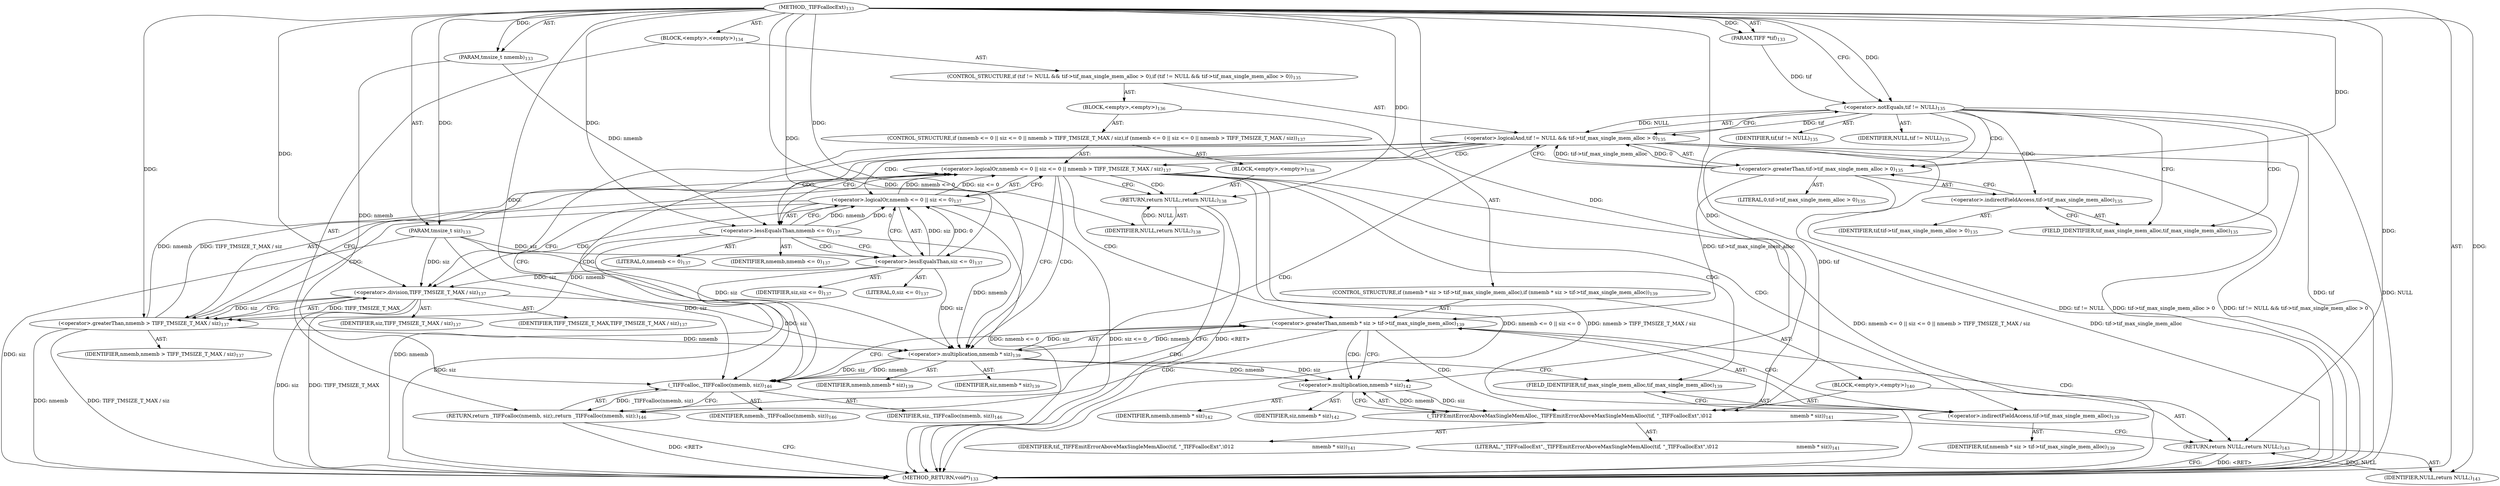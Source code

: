 digraph "_TIFFcallocExt" {  
"212" [label = <(METHOD,_TIFFcallocExt)<SUB>133</SUB>> ]
"213" [label = <(PARAM,TIFF *tif)<SUB>133</SUB>> ]
"214" [label = <(PARAM,tmsize_t nmemb)<SUB>133</SUB>> ]
"215" [label = <(PARAM,tmsize_t siz)<SUB>133</SUB>> ]
"216" [label = <(BLOCK,&lt;empty&gt;,&lt;empty&gt;)<SUB>134</SUB>> ]
"217" [label = <(CONTROL_STRUCTURE,if (tif != NULL &amp;&amp; tif-&gt;tif_max_single_mem_alloc &gt; 0),if (tif != NULL &amp;&amp; tif-&gt;tif_max_single_mem_alloc &gt; 0))<SUB>135</SUB>> ]
"218" [label = <(&lt;operator&gt;.logicalAnd,tif != NULL &amp;&amp; tif-&gt;tif_max_single_mem_alloc &gt; 0)<SUB>135</SUB>> ]
"219" [label = <(&lt;operator&gt;.notEquals,tif != NULL)<SUB>135</SUB>> ]
"220" [label = <(IDENTIFIER,tif,tif != NULL)<SUB>135</SUB>> ]
"221" [label = <(IDENTIFIER,NULL,tif != NULL)<SUB>135</SUB>> ]
"222" [label = <(&lt;operator&gt;.greaterThan,tif-&gt;tif_max_single_mem_alloc &gt; 0)<SUB>135</SUB>> ]
"223" [label = <(&lt;operator&gt;.indirectFieldAccess,tif-&gt;tif_max_single_mem_alloc)<SUB>135</SUB>> ]
"224" [label = <(IDENTIFIER,tif,tif-&gt;tif_max_single_mem_alloc &gt; 0)<SUB>135</SUB>> ]
"225" [label = <(FIELD_IDENTIFIER,tif_max_single_mem_alloc,tif_max_single_mem_alloc)<SUB>135</SUB>> ]
"226" [label = <(LITERAL,0,tif-&gt;tif_max_single_mem_alloc &gt; 0)<SUB>135</SUB>> ]
"227" [label = <(BLOCK,&lt;empty&gt;,&lt;empty&gt;)<SUB>136</SUB>> ]
"228" [label = <(CONTROL_STRUCTURE,if (nmemb &lt;= 0 || siz &lt;= 0 || nmemb &gt; TIFF_TMSIZE_T_MAX / siz),if (nmemb &lt;= 0 || siz &lt;= 0 || nmemb &gt; TIFF_TMSIZE_T_MAX / siz))<SUB>137</SUB>> ]
"229" [label = <(&lt;operator&gt;.logicalOr,nmemb &lt;= 0 || siz &lt;= 0 || nmemb &gt; TIFF_TMSIZE_T_MAX / siz)<SUB>137</SUB>> ]
"230" [label = <(&lt;operator&gt;.logicalOr,nmemb &lt;= 0 || siz &lt;= 0)<SUB>137</SUB>> ]
"231" [label = <(&lt;operator&gt;.lessEqualsThan,nmemb &lt;= 0)<SUB>137</SUB>> ]
"232" [label = <(IDENTIFIER,nmemb,nmemb &lt;= 0)<SUB>137</SUB>> ]
"233" [label = <(LITERAL,0,nmemb &lt;= 0)<SUB>137</SUB>> ]
"234" [label = <(&lt;operator&gt;.lessEqualsThan,siz &lt;= 0)<SUB>137</SUB>> ]
"235" [label = <(IDENTIFIER,siz,siz &lt;= 0)<SUB>137</SUB>> ]
"236" [label = <(LITERAL,0,siz &lt;= 0)<SUB>137</SUB>> ]
"237" [label = <(&lt;operator&gt;.greaterThan,nmemb &gt; TIFF_TMSIZE_T_MAX / siz)<SUB>137</SUB>> ]
"238" [label = <(IDENTIFIER,nmemb,nmemb &gt; TIFF_TMSIZE_T_MAX / siz)<SUB>137</SUB>> ]
"239" [label = <(&lt;operator&gt;.division,TIFF_TMSIZE_T_MAX / siz)<SUB>137</SUB>> ]
"240" [label = <(IDENTIFIER,TIFF_TMSIZE_T_MAX,TIFF_TMSIZE_T_MAX / siz)<SUB>137</SUB>> ]
"241" [label = <(IDENTIFIER,siz,TIFF_TMSIZE_T_MAX / siz)<SUB>137</SUB>> ]
"242" [label = <(BLOCK,&lt;empty&gt;,&lt;empty&gt;)<SUB>138</SUB>> ]
"243" [label = <(RETURN,return NULL;,return NULL;)<SUB>138</SUB>> ]
"244" [label = <(IDENTIFIER,NULL,return NULL;)<SUB>138</SUB>> ]
"245" [label = <(CONTROL_STRUCTURE,if (nmemb * siz &gt; tif-&gt;tif_max_single_mem_alloc),if (nmemb * siz &gt; tif-&gt;tif_max_single_mem_alloc))<SUB>139</SUB>> ]
"246" [label = <(&lt;operator&gt;.greaterThan,nmemb * siz &gt; tif-&gt;tif_max_single_mem_alloc)<SUB>139</SUB>> ]
"247" [label = <(&lt;operator&gt;.multiplication,nmemb * siz)<SUB>139</SUB>> ]
"248" [label = <(IDENTIFIER,nmemb,nmemb * siz)<SUB>139</SUB>> ]
"249" [label = <(IDENTIFIER,siz,nmemb * siz)<SUB>139</SUB>> ]
"250" [label = <(&lt;operator&gt;.indirectFieldAccess,tif-&gt;tif_max_single_mem_alloc)<SUB>139</SUB>> ]
"251" [label = <(IDENTIFIER,tif,nmemb * siz &gt; tif-&gt;tif_max_single_mem_alloc)<SUB>139</SUB>> ]
"252" [label = <(FIELD_IDENTIFIER,tif_max_single_mem_alloc,tif_max_single_mem_alloc)<SUB>139</SUB>> ]
"253" [label = <(BLOCK,&lt;empty&gt;,&lt;empty&gt;)<SUB>140</SUB>> ]
"254" [label = <(_TIFFEmitErrorAboveMaxSingleMemAlloc,_TIFFEmitErrorAboveMaxSingleMemAlloc(tif, &quot;_TIFFcallocExt&quot;,\012                                                 nmemb * siz))<SUB>141</SUB>> ]
"255" [label = <(IDENTIFIER,tif,_TIFFEmitErrorAboveMaxSingleMemAlloc(tif, &quot;_TIFFcallocExt&quot;,\012                                                 nmemb * siz))<SUB>141</SUB>> ]
"256" [label = <(LITERAL,&quot;_TIFFcallocExt&quot;,_TIFFEmitErrorAboveMaxSingleMemAlloc(tif, &quot;_TIFFcallocExt&quot;,\012                                                 nmemb * siz))<SUB>141</SUB>> ]
"257" [label = <(&lt;operator&gt;.multiplication,nmemb * siz)<SUB>142</SUB>> ]
"258" [label = <(IDENTIFIER,nmemb,nmemb * siz)<SUB>142</SUB>> ]
"259" [label = <(IDENTIFIER,siz,nmemb * siz)<SUB>142</SUB>> ]
"260" [label = <(RETURN,return NULL;,return NULL;)<SUB>143</SUB>> ]
"261" [label = <(IDENTIFIER,NULL,return NULL;)<SUB>143</SUB>> ]
"262" [label = <(RETURN,return _TIFFcalloc(nmemb, siz);,return _TIFFcalloc(nmemb, siz);)<SUB>146</SUB>> ]
"263" [label = <(_TIFFcalloc,_TIFFcalloc(nmemb, siz))<SUB>146</SUB>> ]
"264" [label = <(IDENTIFIER,nmemb,_TIFFcalloc(nmemb, siz))<SUB>146</SUB>> ]
"265" [label = <(IDENTIFIER,siz,_TIFFcalloc(nmemb, siz))<SUB>146</SUB>> ]
"266" [label = <(METHOD_RETURN,void*)<SUB>133</SUB>> ]
  "212" -> "213"  [ label = "AST: "] 
  "212" -> "214"  [ label = "AST: "] 
  "212" -> "215"  [ label = "AST: "] 
  "212" -> "216"  [ label = "AST: "] 
  "212" -> "266"  [ label = "AST: "] 
  "216" -> "217"  [ label = "AST: "] 
  "216" -> "262"  [ label = "AST: "] 
  "217" -> "218"  [ label = "AST: "] 
  "217" -> "227"  [ label = "AST: "] 
  "218" -> "219"  [ label = "AST: "] 
  "218" -> "222"  [ label = "AST: "] 
  "219" -> "220"  [ label = "AST: "] 
  "219" -> "221"  [ label = "AST: "] 
  "222" -> "223"  [ label = "AST: "] 
  "222" -> "226"  [ label = "AST: "] 
  "223" -> "224"  [ label = "AST: "] 
  "223" -> "225"  [ label = "AST: "] 
  "227" -> "228"  [ label = "AST: "] 
  "227" -> "245"  [ label = "AST: "] 
  "228" -> "229"  [ label = "AST: "] 
  "228" -> "242"  [ label = "AST: "] 
  "229" -> "230"  [ label = "AST: "] 
  "229" -> "237"  [ label = "AST: "] 
  "230" -> "231"  [ label = "AST: "] 
  "230" -> "234"  [ label = "AST: "] 
  "231" -> "232"  [ label = "AST: "] 
  "231" -> "233"  [ label = "AST: "] 
  "234" -> "235"  [ label = "AST: "] 
  "234" -> "236"  [ label = "AST: "] 
  "237" -> "238"  [ label = "AST: "] 
  "237" -> "239"  [ label = "AST: "] 
  "239" -> "240"  [ label = "AST: "] 
  "239" -> "241"  [ label = "AST: "] 
  "242" -> "243"  [ label = "AST: "] 
  "243" -> "244"  [ label = "AST: "] 
  "245" -> "246"  [ label = "AST: "] 
  "245" -> "253"  [ label = "AST: "] 
  "246" -> "247"  [ label = "AST: "] 
  "246" -> "250"  [ label = "AST: "] 
  "247" -> "248"  [ label = "AST: "] 
  "247" -> "249"  [ label = "AST: "] 
  "250" -> "251"  [ label = "AST: "] 
  "250" -> "252"  [ label = "AST: "] 
  "253" -> "254"  [ label = "AST: "] 
  "253" -> "260"  [ label = "AST: "] 
  "254" -> "255"  [ label = "AST: "] 
  "254" -> "256"  [ label = "AST: "] 
  "254" -> "257"  [ label = "AST: "] 
  "257" -> "258"  [ label = "AST: "] 
  "257" -> "259"  [ label = "AST: "] 
  "260" -> "261"  [ label = "AST: "] 
  "262" -> "263"  [ label = "AST: "] 
  "263" -> "264"  [ label = "AST: "] 
  "263" -> "265"  [ label = "AST: "] 
  "262" -> "266"  [ label = "CFG: "] 
  "218" -> "231"  [ label = "CFG: "] 
  "218" -> "263"  [ label = "CFG: "] 
  "263" -> "262"  [ label = "CFG: "] 
  "219" -> "218"  [ label = "CFG: "] 
  "219" -> "225"  [ label = "CFG: "] 
  "222" -> "218"  [ label = "CFG: "] 
  "223" -> "222"  [ label = "CFG: "] 
  "229" -> "243"  [ label = "CFG: "] 
  "229" -> "247"  [ label = "CFG: "] 
  "246" -> "257"  [ label = "CFG: "] 
  "246" -> "263"  [ label = "CFG: "] 
  "225" -> "223"  [ label = "CFG: "] 
  "230" -> "229"  [ label = "CFG: "] 
  "230" -> "239"  [ label = "CFG: "] 
  "237" -> "229"  [ label = "CFG: "] 
  "243" -> "266"  [ label = "CFG: "] 
  "247" -> "252"  [ label = "CFG: "] 
  "250" -> "246"  [ label = "CFG: "] 
  "254" -> "260"  [ label = "CFG: "] 
  "260" -> "266"  [ label = "CFG: "] 
  "231" -> "230"  [ label = "CFG: "] 
  "231" -> "234"  [ label = "CFG: "] 
  "234" -> "230"  [ label = "CFG: "] 
  "239" -> "237"  [ label = "CFG: "] 
  "252" -> "250"  [ label = "CFG: "] 
  "257" -> "254"  [ label = "CFG: "] 
  "212" -> "219"  [ label = "CFG: "] 
  "260" -> "266"  [ label = "DDG: &lt;RET&gt;"] 
  "262" -> "266"  [ label = "DDG: &lt;RET&gt;"] 
  "243" -> "266"  [ label = "DDG: &lt;RET&gt;"] 
  "215" -> "266"  [ label = "DDG: siz"] 
  "219" -> "266"  [ label = "DDG: tif"] 
  "218" -> "266"  [ label = "DDG: tif != NULL"] 
  "222" -> "266"  [ label = "DDG: tif-&gt;tif_max_single_mem_alloc"] 
  "218" -> "266"  [ label = "DDG: tif-&gt;tif_max_single_mem_alloc &gt; 0"] 
  "218" -> "266"  [ label = "DDG: tif != NULL &amp;&amp; tif-&gt;tif_max_single_mem_alloc &gt; 0"] 
  "231" -> "266"  [ label = "DDG: nmemb"] 
  "230" -> "266"  [ label = "DDG: nmemb &lt;= 0"] 
  "234" -> "266"  [ label = "DDG: siz"] 
  "230" -> "266"  [ label = "DDG: siz &lt;= 0"] 
  "229" -> "266"  [ label = "DDG: nmemb &lt;= 0 || siz &lt;= 0"] 
  "237" -> "266"  [ label = "DDG: nmemb"] 
  "239" -> "266"  [ label = "DDG: siz"] 
  "237" -> "266"  [ label = "DDG: TIFF_TMSIZE_T_MAX / siz"] 
  "229" -> "266"  [ label = "DDG: nmemb &gt; TIFF_TMSIZE_T_MAX / siz"] 
  "229" -> "266"  [ label = "DDG: nmemb &lt;= 0 || siz &lt;= 0 || nmemb &gt; TIFF_TMSIZE_T_MAX / siz"] 
  "239" -> "266"  [ label = "DDG: TIFF_TMSIZE_T_MAX"] 
  "219" -> "266"  [ label = "DDG: NULL"] 
  "212" -> "213"  [ label = "DDG: "] 
  "212" -> "214"  [ label = "DDG: "] 
  "212" -> "215"  [ label = "DDG: "] 
  "263" -> "262"  [ label = "DDG: _TIFFcalloc(nmemb, siz)"] 
  "219" -> "218"  [ label = "DDG: tif"] 
  "219" -> "218"  [ label = "DDG: NULL"] 
  "222" -> "218"  [ label = "DDG: tif-&gt;tif_max_single_mem_alloc"] 
  "222" -> "218"  [ label = "DDG: 0"] 
  "247" -> "263"  [ label = "DDG: nmemb"] 
  "214" -> "263"  [ label = "DDG: nmemb"] 
  "212" -> "263"  [ label = "DDG: "] 
  "247" -> "263"  [ label = "DDG: siz"] 
  "215" -> "263"  [ label = "DDG: siz"] 
  "213" -> "219"  [ label = "DDG: tif"] 
  "212" -> "219"  [ label = "DDG: "] 
  "212" -> "222"  [ label = "DDG: "] 
  "230" -> "229"  [ label = "DDG: nmemb &lt;= 0"] 
  "230" -> "229"  [ label = "DDG: siz &lt;= 0"] 
  "237" -> "229"  [ label = "DDG: nmemb"] 
  "237" -> "229"  [ label = "DDG: TIFF_TMSIZE_T_MAX / siz"] 
  "244" -> "243"  [ label = "DDG: NULL"] 
  "212" -> "243"  [ label = "DDG: "] 
  "247" -> "246"  [ label = "DDG: nmemb"] 
  "247" -> "246"  [ label = "DDG: siz"] 
  "222" -> "246"  [ label = "DDG: tif-&gt;tif_max_single_mem_alloc"] 
  "261" -> "260"  [ label = "DDG: NULL"] 
  "212" -> "260"  [ label = "DDG: "] 
  "231" -> "230"  [ label = "DDG: nmemb"] 
  "231" -> "230"  [ label = "DDG: 0"] 
  "234" -> "230"  [ label = "DDG: siz"] 
  "234" -> "230"  [ label = "DDG: 0"] 
  "231" -> "237"  [ label = "DDG: nmemb"] 
  "212" -> "237"  [ label = "DDG: "] 
  "239" -> "237"  [ label = "DDG: TIFF_TMSIZE_T_MAX"] 
  "239" -> "237"  [ label = "DDG: siz"] 
  "212" -> "244"  [ label = "DDG: "] 
  "231" -> "247"  [ label = "DDG: nmemb"] 
  "237" -> "247"  [ label = "DDG: nmemb"] 
  "212" -> "247"  [ label = "DDG: "] 
  "234" -> "247"  [ label = "DDG: siz"] 
  "239" -> "247"  [ label = "DDG: siz"] 
  "215" -> "247"  [ label = "DDG: siz"] 
  "219" -> "254"  [ label = "DDG: tif"] 
  "212" -> "254"  [ label = "DDG: "] 
  "257" -> "254"  [ label = "DDG: nmemb"] 
  "257" -> "254"  [ label = "DDG: siz"] 
  "212" -> "261"  [ label = "DDG: "] 
  "214" -> "231"  [ label = "DDG: nmemb"] 
  "212" -> "231"  [ label = "DDG: "] 
  "215" -> "234"  [ label = "DDG: siz"] 
  "212" -> "234"  [ label = "DDG: "] 
  "212" -> "239"  [ label = "DDG: "] 
  "234" -> "239"  [ label = "DDG: siz"] 
  "215" -> "239"  [ label = "DDG: siz"] 
  "247" -> "257"  [ label = "DDG: nmemb"] 
  "212" -> "257"  [ label = "DDG: "] 
  "247" -> "257"  [ label = "DDG: siz"] 
  "218" -> "263"  [ label = "CDG: "] 
  "218" -> "230"  [ label = "CDG: "] 
  "218" -> "229"  [ label = "CDG: "] 
  "218" -> "262"  [ label = "CDG: "] 
  "218" -> "231"  [ label = "CDG: "] 
  "219" -> "225"  [ label = "CDG: "] 
  "219" -> "223"  [ label = "CDG: "] 
  "219" -> "222"  [ label = "CDG: "] 
  "229" -> "243"  [ label = "CDG: "] 
  "229" -> "247"  [ label = "CDG: "] 
  "229" -> "250"  [ label = "CDG: "] 
  "229" -> "252"  [ label = "CDG: "] 
  "229" -> "246"  [ label = "CDG: "] 
  "246" -> "263"  [ label = "CDG: "] 
  "246" -> "257"  [ label = "CDG: "] 
  "246" -> "260"  [ label = "CDG: "] 
  "246" -> "262"  [ label = "CDG: "] 
  "246" -> "254"  [ label = "CDG: "] 
  "230" -> "239"  [ label = "CDG: "] 
  "230" -> "237"  [ label = "CDG: "] 
  "231" -> "234"  [ label = "CDG: "] 
}
